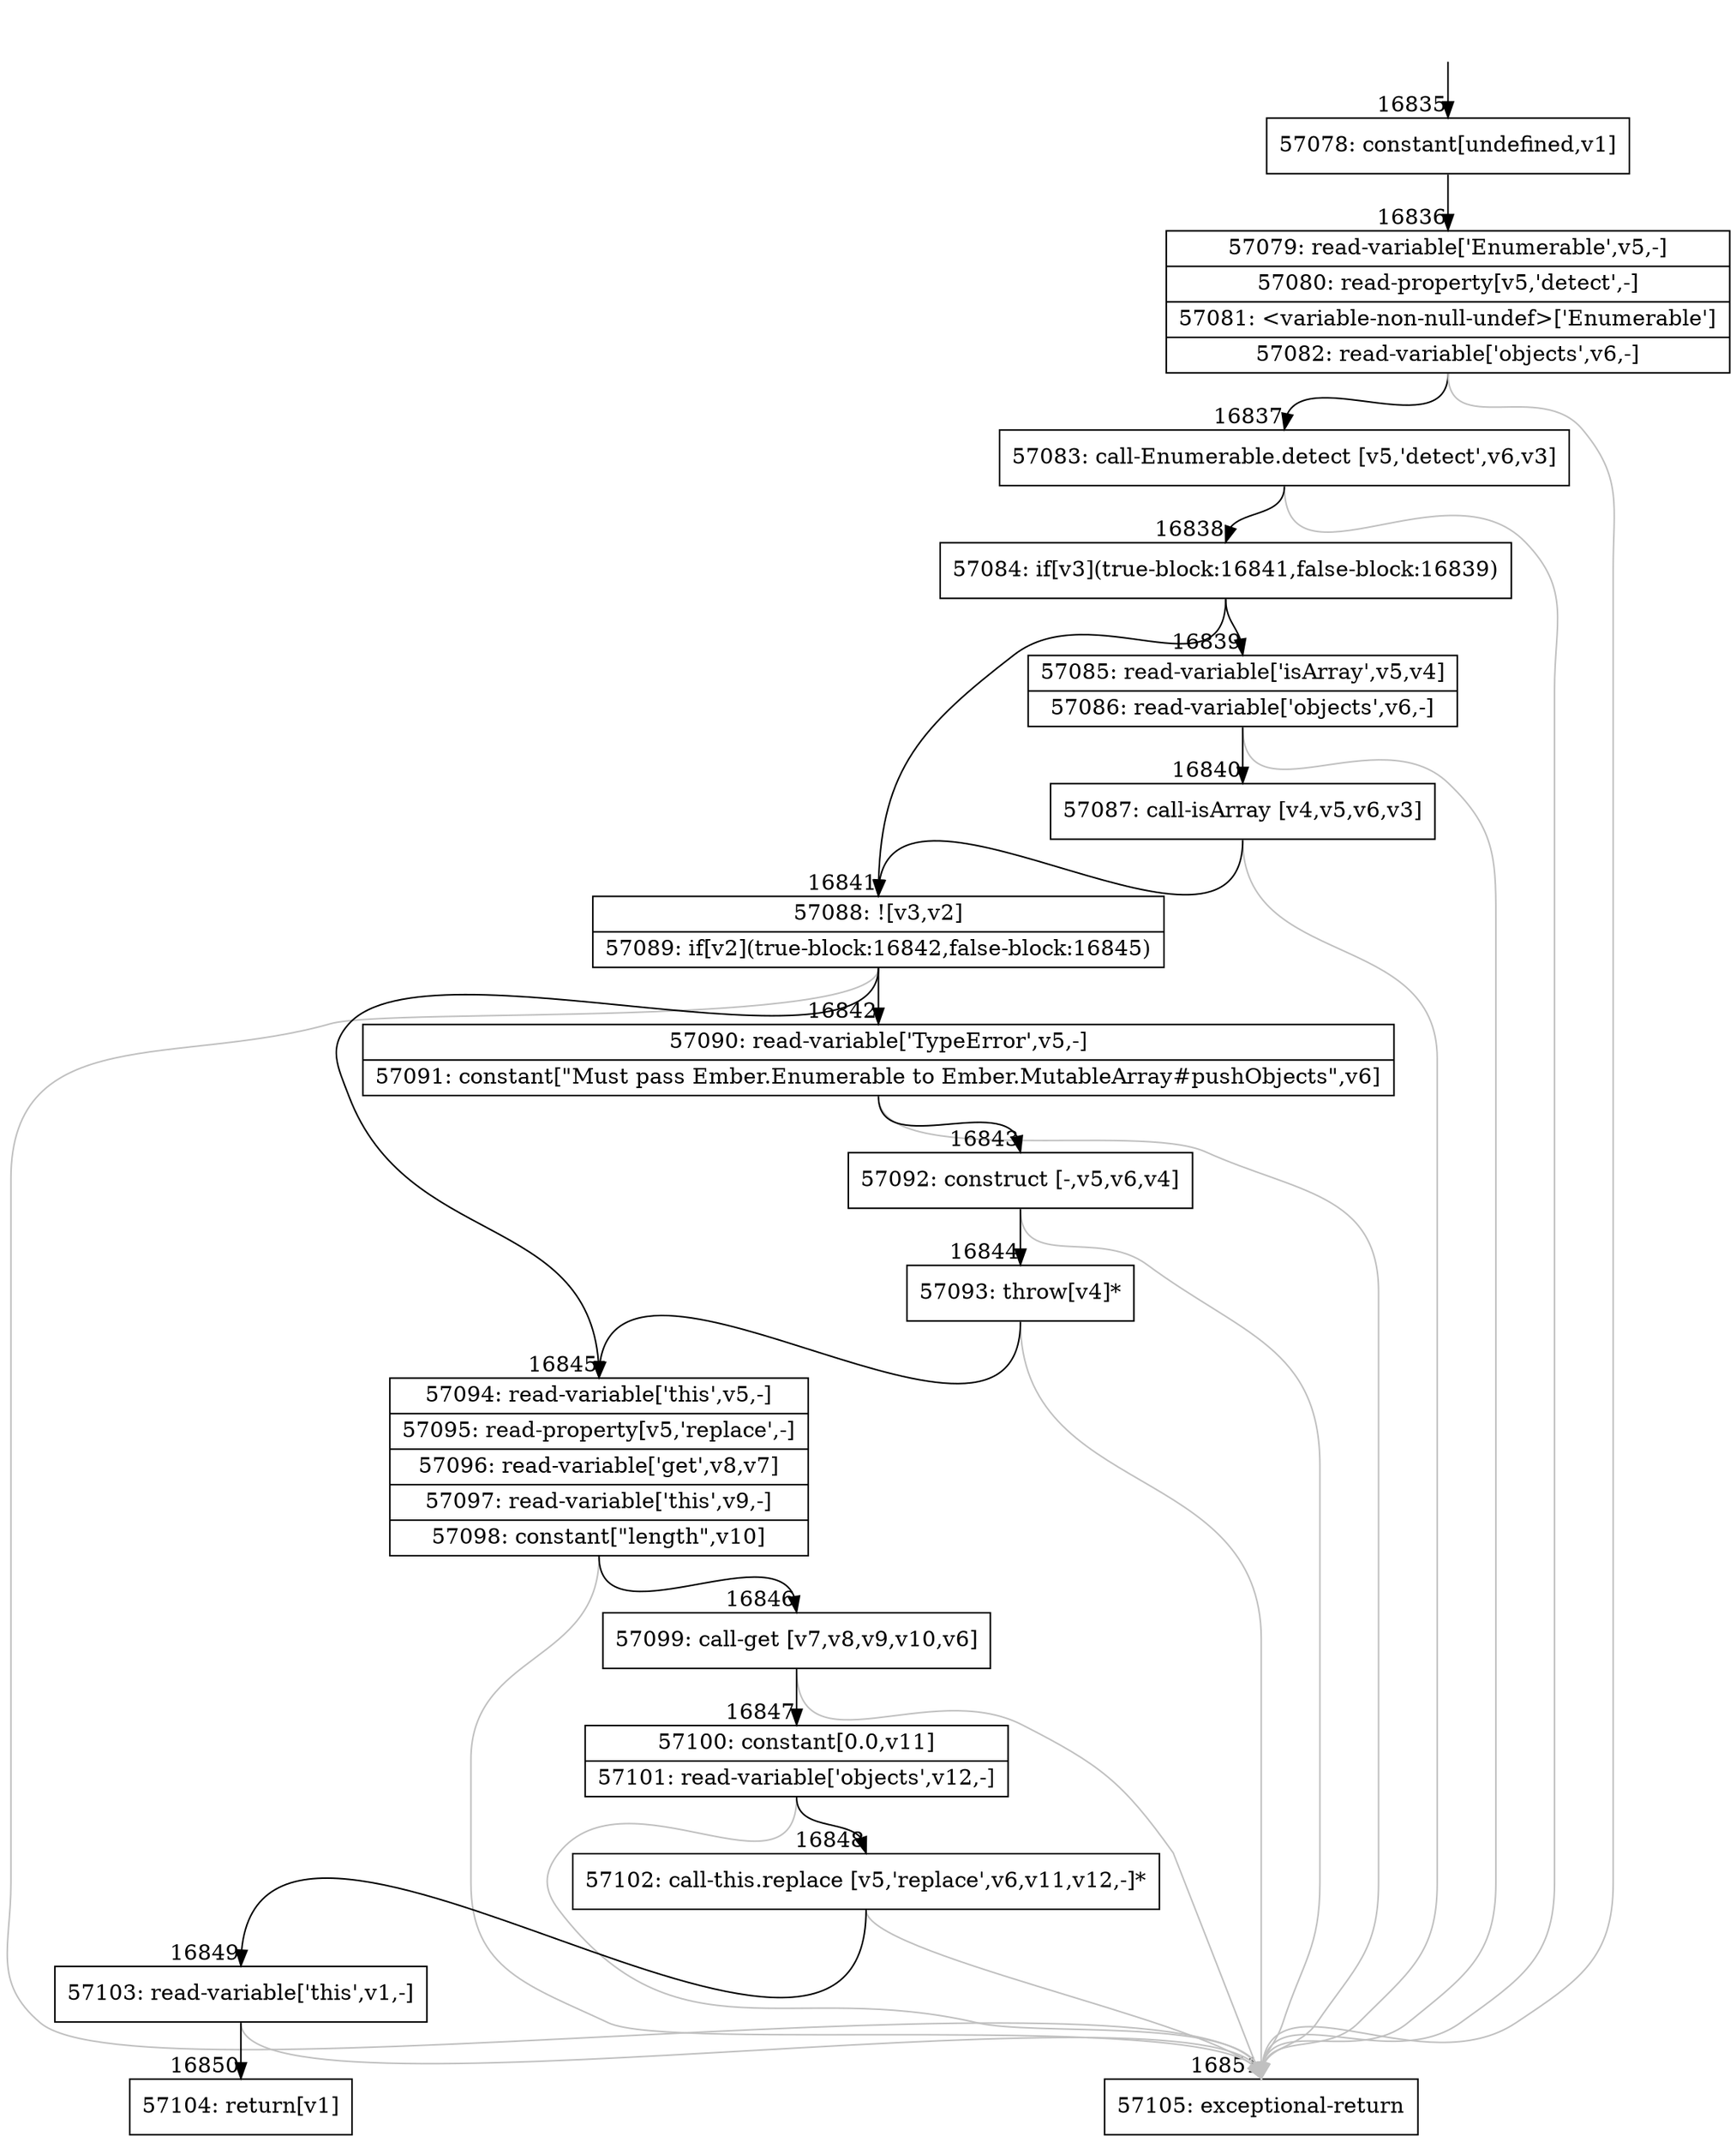 digraph {
rankdir="TD"
BB_entry1440[shape=none,label=""];
BB_entry1440 -> BB16835 [tailport=s, headport=n, headlabel="    16835"]
BB16835 [shape=record label="{57078: constant[undefined,v1]}" ] 
BB16835 -> BB16836 [tailport=s, headport=n, headlabel="      16836"]
BB16836 [shape=record label="{57079: read-variable['Enumerable',v5,-]|57080: read-property[v5,'detect',-]|57081: \<variable-non-null-undef\>['Enumerable']|57082: read-variable['objects',v6,-]}" ] 
BB16836 -> BB16837 [tailport=s, headport=n, headlabel="      16837"]
BB16836 -> BB16851 [tailport=s, headport=n, color=gray, headlabel="      16851"]
BB16837 [shape=record label="{57083: call-Enumerable.detect [v5,'detect',v6,v3]}" ] 
BB16837 -> BB16838 [tailport=s, headport=n, headlabel="      16838"]
BB16837 -> BB16851 [tailport=s, headport=n, color=gray]
BB16838 [shape=record label="{57084: if[v3](true-block:16841,false-block:16839)}" ] 
BB16838 -> BB16841 [tailport=s, headport=n, headlabel="      16841"]
BB16838 -> BB16839 [tailport=s, headport=n, headlabel="      16839"]
BB16839 [shape=record label="{57085: read-variable['isArray',v5,v4]|57086: read-variable['objects',v6,-]}" ] 
BB16839 -> BB16840 [tailport=s, headport=n, headlabel="      16840"]
BB16839 -> BB16851 [tailport=s, headport=n, color=gray]
BB16840 [shape=record label="{57087: call-isArray [v4,v5,v6,v3]}" ] 
BB16840 -> BB16841 [tailport=s, headport=n]
BB16840 -> BB16851 [tailport=s, headport=n, color=gray]
BB16841 [shape=record label="{57088: ![v3,v2]|57089: if[v2](true-block:16842,false-block:16845)}" ] 
BB16841 -> BB16842 [tailport=s, headport=n, headlabel="      16842"]
BB16841 -> BB16845 [tailport=s, headport=n, headlabel="      16845"]
BB16841 -> BB16851 [tailport=s, headport=n, color=gray]
BB16842 [shape=record label="{57090: read-variable['TypeError',v5,-]|57091: constant[\"Must pass Ember.Enumerable to Ember.MutableArray#pushObjects\",v6]}" ] 
BB16842 -> BB16843 [tailport=s, headport=n, headlabel="      16843"]
BB16842 -> BB16851 [tailport=s, headport=n, color=gray]
BB16843 [shape=record label="{57092: construct [-,v5,v6,v4]}" ] 
BB16843 -> BB16844 [tailport=s, headport=n, headlabel="      16844"]
BB16843 -> BB16851 [tailport=s, headport=n, color=gray]
BB16844 [shape=record label="{57093: throw[v4]*}" ] 
BB16844 -> BB16845 [tailport=s, headport=n]
BB16844 -> BB16851 [tailport=s, headport=n, color=gray]
BB16845 [shape=record label="{57094: read-variable['this',v5,-]|57095: read-property[v5,'replace',-]|57096: read-variable['get',v8,v7]|57097: read-variable['this',v9,-]|57098: constant[\"length\",v10]}" ] 
BB16845 -> BB16846 [tailport=s, headport=n, headlabel="      16846"]
BB16845 -> BB16851 [tailport=s, headport=n, color=gray]
BB16846 [shape=record label="{57099: call-get [v7,v8,v9,v10,v6]}" ] 
BB16846 -> BB16847 [tailport=s, headport=n, headlabel="      16847"]
BB16846 -> BB16851 [tailport=s, headport=n, color=gray]
BB16847 [shape=record label="{57100: constant[0.0,v11]|57101: read-variable['objects',v12,-]}" ] 
BB16847 -> BB16848 [tailport=s, headport=n, headlabel="      16848"]
BB16847 -> BB16851 [tailport=s, headport=n, color=gray]
BB16848 [shape=record label="{57102: call-this.replace [v5,'replace',v6,v11,v12,-]*}" ] 
BB16848 -> BB16849 [tailport=s, headport=n, headlabel="      16849"]
BB16848 -> BB16851 [tailport=s, headport=n, color=gray]
BB16849 [shape=record label="{57103: read-variable['this',v1,-]}" ] 
BB16849 -> BB16850 [tailport=s, headport=n, headlabel="      16850"]
BB16849 -> BB16851 [tailport=s, headport=n, color=gray]
BB16850 [shape=record label="{57104: return[v1]}" ] 
BB16851 [shape=record label="{57105: exceptional-return}" ] 
//#$~ 31671
}
